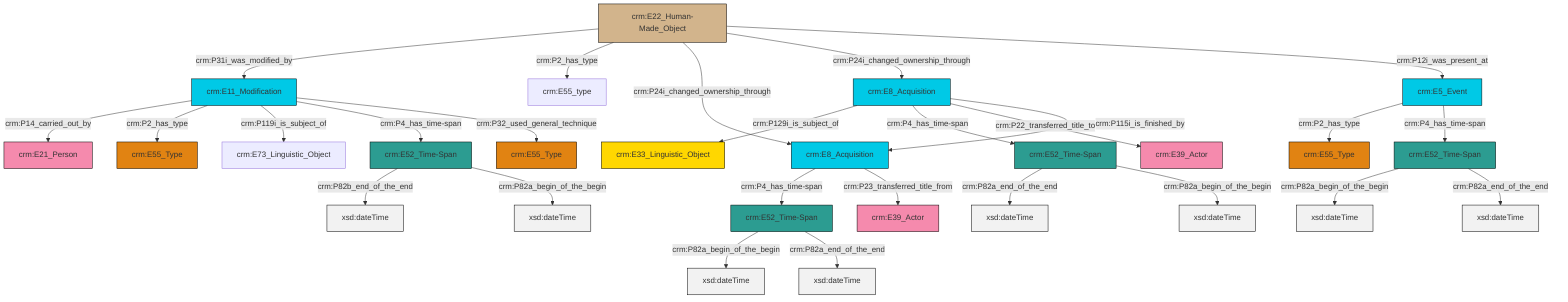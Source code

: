 graph TD
classDef Literal fill:#f2f2f2,stroke:#000000;
classDef CRM_Entity fill:#FFFFFF,stroke:#000000;
classDef Temporal_Entity fill:#00C9E6, stroke:#000000;
classDef Type fill:#E18312, stroke:#000000;
classDef Time-Span fill:#2C9C91, stroke:#000000;
classDef Appellation fill:#FFEB7F, stroke:#000000;
classDef Place fill:#008836, stroke:#000000;
classDef Persistent_Item fill:#B266B2, stroke:#000000;
classDef Conceptual_Object fill:#FFD700, stroke:#000000;
classDef Physical_Thing fill:#D2B48C, stroke:#000000;
classDef Actor fill:#f58aad, stroke:#000000;
classDef PC_Classes fill:#4ce600, stroke:#000000;
classDef Multi fill:#cccccc,stroke:#000000;

0["crm:E11_Modification"]:::Temporal_Entity -->|crm:P14_carried_out_by| 1["crm:E21_Person"]:::Actor
2["crm:E52_Time-Span"]:::Time-Span -->|crm:P82a_begin_of_the_begin| 3[xsd:dateTime]:::Literal
4["crm:E52_Time-Span"]:::Time-Span -->|crm:P82b_end_of_the_end| 5[xsd:dateTime]:::Literal
6["crm:E22_Human-Made_Object"]:::Physical_Thing -->|crm:P31i_was_modified_by| 0["crm:E11_Modification"]:::Temporal_Entity
6["crm:E22_Human-Made_Object"]:::Physical_Thing -->|crm:P2_has_type| 9["crm:E55_type"]:::Default
10["crm:E52_Time-Span"]:::Time-Span -->|crm:P82a_begin_of_the_begin| 11[xsd:dateTime]:::Literal
12["crm:E5_Event"]:::Temporal_Entity -->|crm:P2_has_type| 13["crm:E55_Type"]:::Type
12["crm:E5_Event"]:::Temporal_Entity -->|crm:P4_has_time-span| 2["crm:E52_Time-Span"]:::Time-Span
18["crm:E8_Acquisition"]:::Temporal_Entity -->|crm:P4_has_time-span| 10["crm:E52_Time-Span"]:::Time-Span
19["crm:E52_Time-Span"]:::Time-Span -->|crm:P82a_end_of_the_end| 20[xsd:dateTime]:::Literal
16["crm:E8_Acquisition"]:::Temporal_Entity -->|crm:P129i_is_subject_of| 21["crm:E33_Linguistic_Object"]:::Conceptual_Object
2["crm:E52_Time-Span"]:::Time-Span -->|crm:P82a_end_of_the_end| 22[xsd:dateTime]:::Literal
0["crm:E11_Modification"]:::Temporal_Entity -->|crm:P2_has_type| 24["crm:E55_Type"]:::Type
6["crm:E22_Human-Made_Object"]:::Physical_Thing -->|crm:P24i_changed_ownership_through| 18["crm:E8_Acquisition"]:::Temporal_Entity
18["crm:E8_Acquisition"]:::Temporal_Entity -->|crm:P23_transferred_title_from| 7["crm:E39_Actor"]:::Actor
6["crm:E22_Human-Made_Object"]:::Physical_Thing -->|crm:P24i_changed_ownership_through| 16["crm:E8_Acquisition"]:::Temporal_Entity
0["crm:E11_Modification"]:::Temporal_Entity -->|crm:P119i_is_subject_of| 14["crm:E73_Linguistic_Object"]:::Default
6["crm:E22_Human-Made_Object"]:::Physical_Thing -->|crm:P12i_was_present_at| 12["crm:E5_Event"]:::Temporal_Entity
19["crm:E52_Time-Span"]:::Time-Span -->|crm:P82a_begin_of_the_begin| 32[xsd:dateTime]:::Literal
4["crm:E52_Time-Span"]:::Time-Span -->|crm:P82a_begin_of_the_begin| 34[xsd:dateTime]:::Literal
0["crm:E11_Modification"]:::Temporal_Entity -->|crm:P4_has_time-span| 4["crm:E52_Time-Span"]:::Time-Span
16["crm:E8_Acquisition"]:::Temporal_Entity -->|crm:P4_has_time-span| 19["crm:E52_Time-Span"]:::Time-Span
10["crm:E52_Time-Span"]:::Time-Span -->|crm:P82a_end_of_the_end| 39[xsd:dateTime]:::Literal
16["crm:E8_Acquisition"]:::Temporal_Entity -->|crm:P22_transferred_title_to| 27["crm:E39_Actor"]:::Actor
0["crm:E11_Modification"]:::Temporal_Entity -->|crm:P32_used_general_technique| 37["crm:E55_Type"]:::Type
16["crm:E8_Acquisition"]:::Temporal_Entity -->|crm:P115i_is_finished_by| 18["crm:E8_Acquisition"]:::Temporal_Entity
